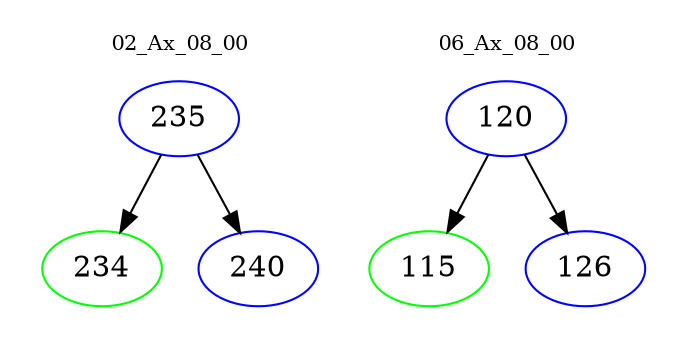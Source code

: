 digraph{
subgraph cluster_0 {
color = white
label = "02_Ax_08_00";
fontsize=10;
T0_235 [label="235", color="blue"]
T0_235 -> T0_234 [color="black"]
T0_234 [label="234", color="green"]
T0_235 -> T0_240 [color="black"]
T0_240 [label="240", color="blue"]
}
subgraph cluster_1 {
color = white
label = "06_Ax_08_00";
fontsize=10;
T1_120 [label="120", color="blue"]
T1_120 -> T1_115 [color="black"]
T1_115 [label="115", color="green"]
T1_120 -> T1_126 [color="black"]
T1_126 [label="126", color="blue"]
}
}
